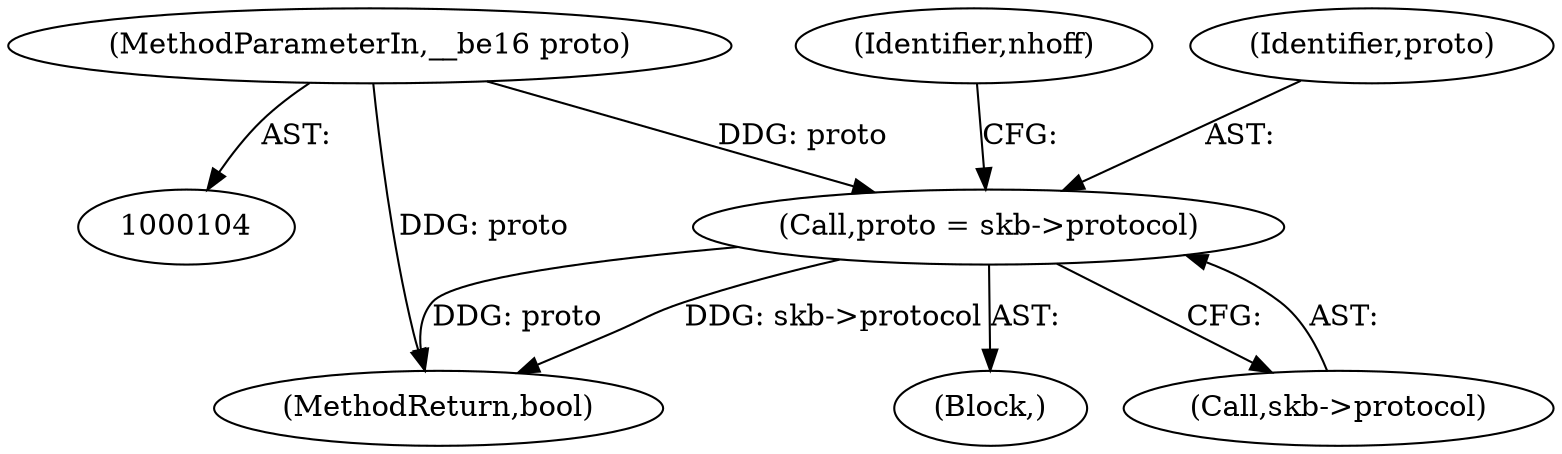 digraph "0_linux_a6e544b0a88b53114bfa5a57e21b7be7a8dfc9d0@pointer" {
"1000132" [label="(Call,proto = skb->protocol)"];
"1000109" [label="(MethodParameterIn,__be16 proto)"];
"1000109" [label="(MethodParameterIn,__be16 proto)"];
"1000812" [label="(MethodReturn,bool)"];
"1000138" [label="(Identifier,nhoff)"];
"1000132" [label="(Call,proto = skb->protocol)"];
"1000126" [label="(Block,)"];
"1000133" [label="(Identifier,proto)"];
"1000134" [label="(Call,skb->protocol)"];
"1000132" -> "1000126"  [label="AST: "];
"1000132" -> "1000134"  [label="CFG: "];
"1000133" -> "1000132"  [label="AST: "];
"1000134" -> "1000132"  [label="AST: "];
"1000138" -> "1000132"  [label="CFG: "];
"1000132" -> "1000812"  [label="DDG: skb->protocol"];
"1000132" -> "1000812"  [label="DDG: proto"];
"1000109" -> "1000132"  [label="DDG: proto"];
"1000109" -> "1000104"  [label="AST: "];
"1000109" -> "1000812"  [label="DDG: proto"];
}

